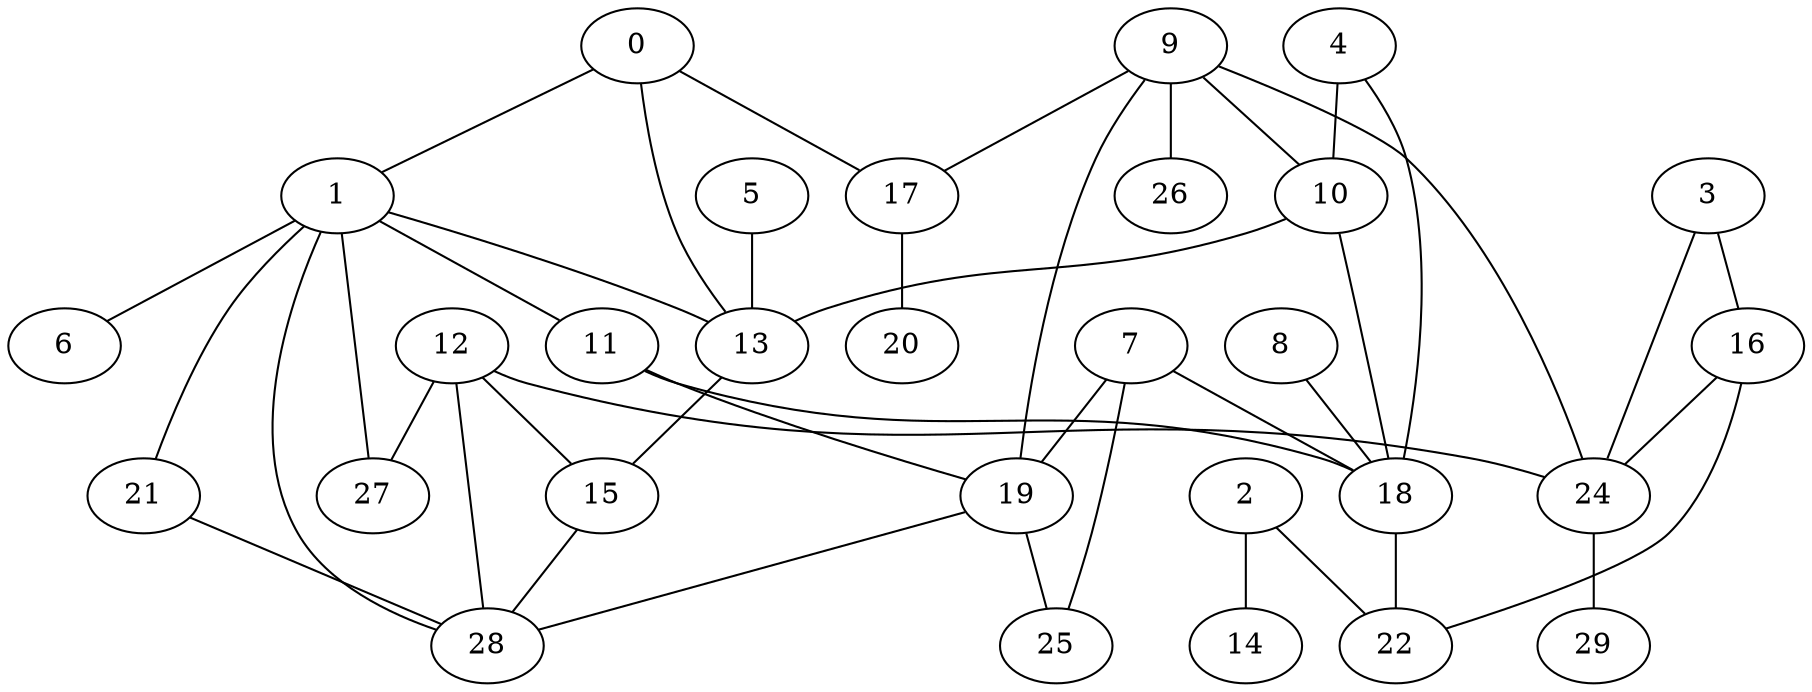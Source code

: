 graph G {
    "9" -- "26";
    "1" -- "21";
    "18" -- "22";
    "12" -- "27";
    "4" -- "18";
    "21" -- "28";
    "5" -- "13";
    "17" -- "20";
    "7" -- "25";
    "2" -- "22";
    "1" -- "6";
    "1" -- "11";
    "16" -- "24";
    "11" -- "19";
    "3" -- "24";
    "10" -- "18";
    "0" -- "17";
    "7" -- "19";
    "16" -- "22";
    "19" -- "25";
    "12" -- "24";
    "9" -- "17";
    "1" -- "28";
    "3" -- "16";
    "9" -- "24";
    "12" -- "28";
    "11" -- "18";
    "4" -- "10";
    "19" -- "28";
    "1" -- "13";
    "10" -- "13";
    "13" -- "15";
    "7" -- "18";
    "9" -- "10";
    "2" -- "14";
    "0" -- "1";
    "12" -- "15";
    "24" -- "29";
    "1" -- "27";
    "0" -- "13";
    "15" -- "28";
    "8" -- "18";
    "9" -- "19";
}
